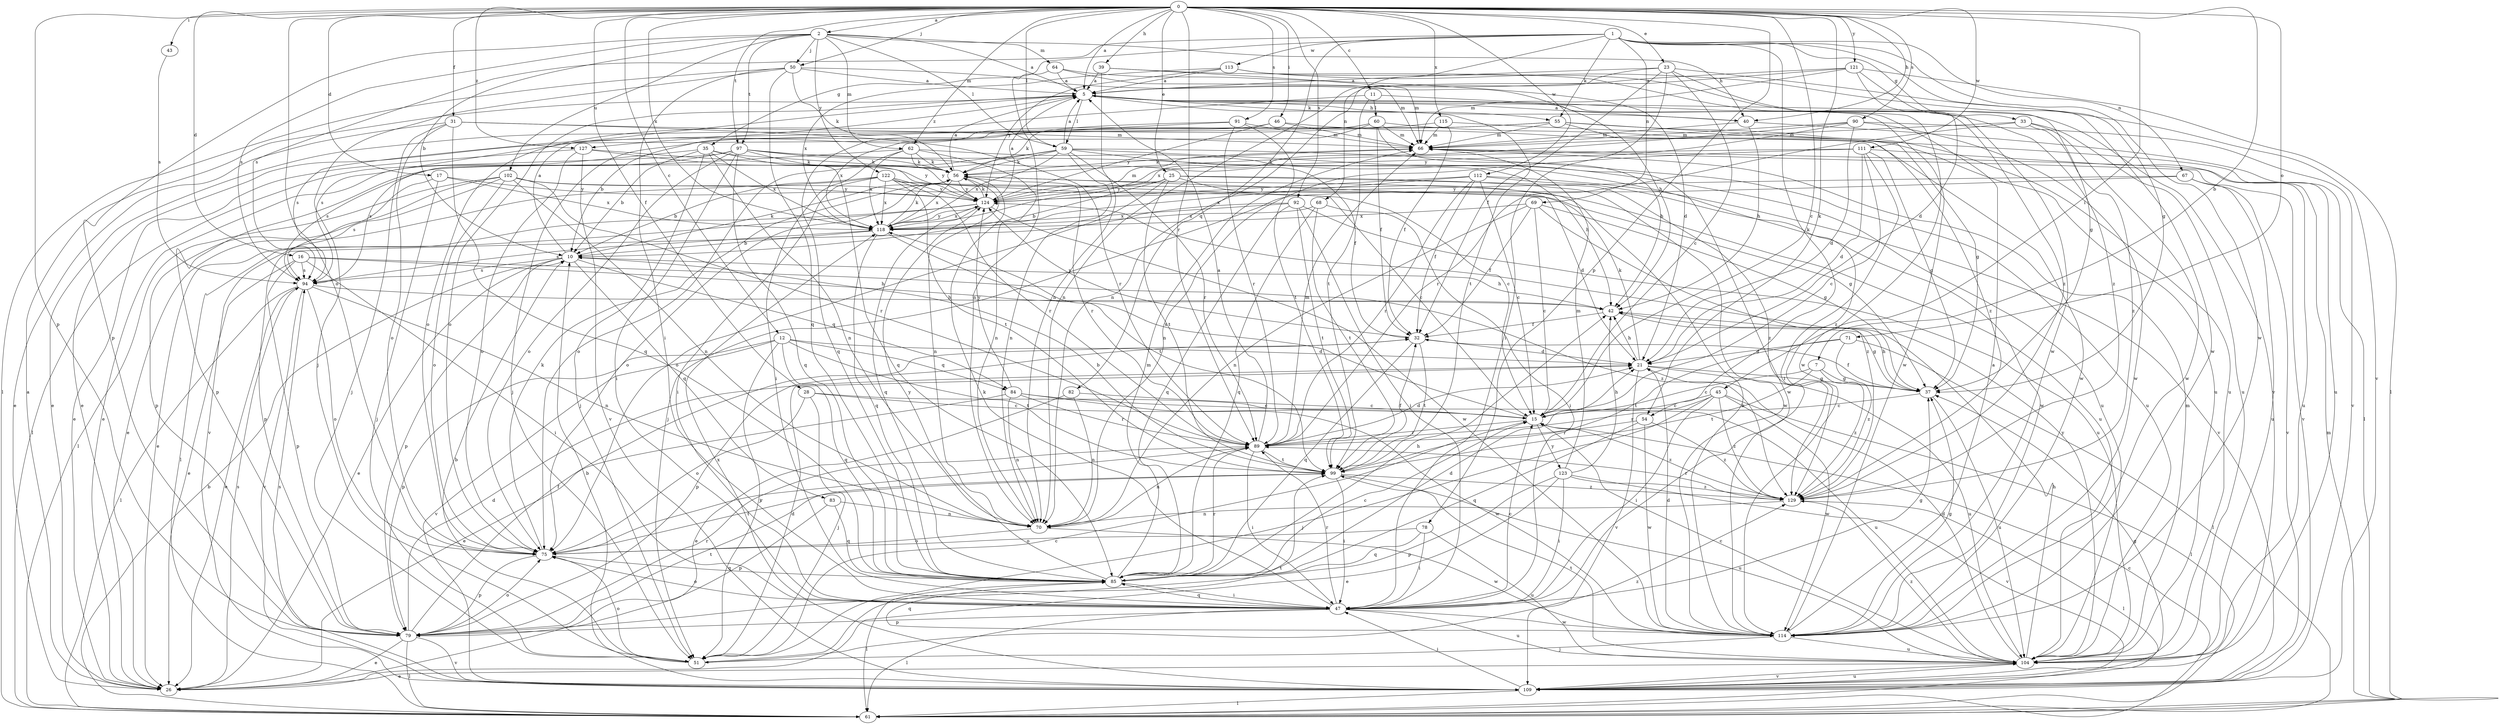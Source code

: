 strict digraph  {
0;
1;
2;
5;
7;
10;
11;
12;
15;
16;
17;
21;
23;
25;
26;
28;
31;
32;
33;
35;
37;
39;
40;
42;
43;
45;
46;
47;
50;
51;
54;
55;
56;
59;
60;
61;
62;
64;
66;
67;
68;
69;
70;
71;
75;
78;
79;
82;
83;
84;
85;
89;
90;
91;
92;
94;
97;
99;
102;
104;
109;
111;
112;
113;
114;
115;
118;
121;
122;
123;
124;
127;
129;
0 -> 2  [label=a];
0 -> 5  [label=a];
0 -> 7  [label=b];
0 -> 11  [label=c];
0 -> 12  [label=c];
0 -> 15  [label=c];
0 -> 16  [label=d];
0 -> 17  [label=d];
0 -> 23  [label=e];
0 -> 25  [label=e];
0 -> 28  [label=f];
0 -> 31  [label=f];
0 -> 39  [label=h];
0 -> 40  [label=h];
0 -> 43  [label=i];
0 -> 45  [label=i];
0 -> 46  [label=i];
0 -> 50  [label=j];
0 -> 54  [label=k];
0 -> 59  [label=l];
0 -> 62  [label=m];
0 -> 71  [label=o];
0 -> 75  [label=o];
0 -> 78  [label=p];
0 -> 79  [label=p];
0 -> 89  [label=r];
0 -> 90  [label=s];
0 -> 91  [label=s];
0 -> 92  [label=s];
0 -> 97  [label=t];
0 -> 111  [label=w];
0 -> 112  [label=w];
0 -> 115  [label=x];
0 -> 118  [label=x];
0 -> 121  [label=y];
0 -> 127  [label=z];
1 -> 33  [label=g];
1 -> 35  [label=g];
1 -> 37  [label=g];
1 -> 54  [label=k];
1 -> 55  [label=k];
1 -> 67  [label=n];
1 -> 68  [label=n];
1 -> 69  [label=n];
1 -> 82  [label=q];
1 -> 94  [label=s];
1 -> 113  [label=w];
1 -> 114  [label=w];
2 -> 5  [label=a];
2 -> 10  [label=b];
2 -> 40  [label=h];
2 -> 50  [label=j];
2 -> 59  [label=l];
2 -> 62  [label=m];
2 -> 64  [label=m];
2 -> 79  [label=p];
2 -> 94  [label=s];
2 -> 97  [label=t];
2 -> 102  [label=u];
2 -> 122  [label=y];
5 -> 40  [label=h];
5 -> 55  [label=k];
5 -> 59  [label=l];
5 -> 75  [label=o];
5 -> 99  [label=t];
5 -> 109  [label=v];
5 -> 114  [label=w];
5 -> 127  [label=z];
7 -> 15  [label=c];
7 -> 37  [label=g];
7 -> 99  [label=t];
7 -> 129  [label=z];
10 -> 5  [label=a];
10 -> 26  [label=e];
10 -> 42  [label=h];
10 -> 56  [label=k];
10 -> 79  [label=p];
10 -> 83  [label=q];
10 -> 84  [label=q];
10 -> 94  [label=s];
11 -> 60  [label=l];
11 -> 75  [label=o];
11 -> 99  [label=t];
11 -> 114  [label=w];
12 -> 21  [label=d];
12 -> 51  [label=j];
12 -> 79  [label=p];
12 -> 84  [label=q];
12 -> 85  [label=q];
12 -> 99  [label=t];
12 -> 109  [label=v];
15 -> 89  [label=r];
15 -> 118  [label=x];
15 -> 123  [label=y];
15 -> 129  [label=z];
16 -> 26  [label=e];
16 -> 42  [label=h];
16 -> 47  [label=i];
16 -> 79  [label=p];
16 -> 94  [label=s];
16 -> 129  [label=z];
17 -> 51  [label=j];
17 -> 94  [label=s];
17 -> 118  [label=x];
17 -> 124  [label=y];
21 -> 37  [label=g];
21 -> 42  [label=h];
21 -> 56  [label=k];
21 -> 104  [label=u];
21 -> 109  [label=v];
23 -> 5  [label=a];
23 -> 15  [label=c];
23 -> 32  [label=f];
23 -> 47  [label=i];
23 -> 70  [label=n];
23 -> 109  [label=v];
23 -> 114  [label=w];
25 -> 10  [label=b];
25 -> 21  [label=d];
25 -> 75  [label=o];
25 -> 99  [label=t];
25 -> 114  [label=w];
25 -> 124  [label=y];
25 -> 129  [label=z];
26 -> 5  [label=a];
26 -> 94  [label=s];
28 -> 15  [label=c];
28 -> 51  [label=j];
28 -> 75  [label=o];
28 -> 104  [label=u];
31 -> 26  [label=e];
31 -> 51  [label=j];
31 -> 66  [label=m];
31 -> 75  [label=o];
31 -> 85  [label=q];
31 -> 89  [label=r];
32 -> 21  [label=d];
32 -> 79  [label=p];
32 -> 85  [label=q];
32 -> 99  [label=t];
32 -> 124  [label=y];
33 -> 66  [label=m];
33 -> 89  [label=r];
33 -> 104  [label=u];
33 -> 114  [label=w];
33 -> 129  [label=z];
35 -> 10  [label=b];
35 -> 51  [label=j];
35 -> 56  [label=k];
35 -> 70  [label=n];
35 -> 85  [label=q];
35 -> 94  [label=s];
35 -> 118  [label=x];
37 -> 15  [label=c];
37 -> 32  [label=f];
37 -> 42  [label=h];
37 -> 104  [label=u];
39 -> 5  [label=a];
39 -> 66  [label=m];
39 -> 70  [label=n];
39 -> 129  [label=z];
40 -> 5  [label=a];
40 -> 42  [label=h];
40 -> 61  [label=l];
40 -> 66  [label=m];
42 -> 32  [label=f];
42 -> 37  [label=g];
43 -> 94  [label=s];
45 -> 15  [label=c];
45 -> 47  [label=i];
45 -> 51  [label=j];
45 -> 61  [label=l];
45 -> 89  [label=r];
45 -> 114  [label=w];
45 -> 129  [label=z];
46 -> 26  [label=e];
46 -> 66  [label=m];
46 -> 114  [label=w];
46 -> 124  [label=y];
47 -> 15  [label=c];
47 -> 37  [label=g];
47 -> 56  [label=k];
47 -> 61  [label=l];
47 -> 75  [label=o];
47 -> 79  [label=p];
47 -> 85  [label=q];
47 -> 89  [label=r];
47 -> 104  [label=u];
47 -> 114  [label=w];
50 -> 5  [label=a];
50 -> 42  [label=h];
50 -> 47  [label=i];
50 -> 51  [label=j];
50 -> 56  [label=k];
50 -> 61  [label=l];
50 -> 85  [label=q];
51 -> 10  [label=b];
51 -> 15  [label=c];
51 -> 21  [label=d];
51 -> 75  [label=o];
51 -> 99  [label=t];
51 -> 129  [label=z];
54 -> 85  [label=q];
54 -> 89  [label=r];
54 -> 114  [label=w];
54 -> 129  [label=z];
55 -> 26  [label=e];
55 -> 37  [label=g];
55 -> 51  [label=j];
55 -> 66  [label=m];
55 -> 104  [label=u];
55 -> 129  [label=z];
56 -> 5  [label=a];
56 -> 70  [label=n];
56 -> 75  [label=o];
56 -> 89  [label=r];
56 -> 118  [label=x];
56 -> 124  [label=y];
59 -> 5  [label=a];
59 -> 42  [label=h];
59 -> 56  [label=k];
59 -> 70  [label=n];
59 -> 75  [label=o];
59 -> 79  [label=p];
59 -> 89  [label=r];
59 -> 104  [label=u];
59 -> 114  [label=w];
59 -> 118  [label=x];
60 -> 10  [label=b];
60 -> 32  [label=f];
60 -> 42  [label=h];
60 -> 66  [label=m];
60 -> 94  [label=s];
60 -> 104  [label=u];
60 -> 118  [label=x];
61 -> 10  [label=b];
61 -> 15  [label=c];
61 -> 66  [label=m];
62 -> 47  [label=i];
62 -> 56  [label=k];
62 -> 70  [label=n];
62 -> 94  [label=s];
62 -> 104  [label=u];
62 -> 118  [label=x];
62 -> 124  [label=y];
64 -> 5  [label=a];
64 -> 21  [label=d];
64 -> 66  [label=m];
64 -> 70  [label=n];
66 -> 56  [label=k];
66 -> 109  [label=v];
67 -> 51  [label=j];
67 -> 104  [label=u];
67 -> 109  [label=v];
67 -> 124  [label=y];
68 -> 47  [label=i];
68 -> 85  [label=q];
68 -> 99  [label=t];
68 -> 118  [label=x];
69 -> 15  [label=c];
69 -> 32  [label=f];
69 -> 37  [label=g];
69 -> 70  [label=n];
69 -> 118  [label=x];
69 -> 129  [label=z];
70 -> 75  [label=o];
70 -> 114  [label=w];
71 -> 21  [label=d];
71 -> 61  [label=l];
71 -> 99  [label=t];
71 -> 129  [label=z];
75 -> 56  [label=k];
75 -> 79  [label=p];
75 -> 85  [label=q];
75 -> 89  [label=r];
75 -> 99  [label=t];
78 -> 47  [label=i];
78 -> 75  [label=o];
78 -> 85  [label=q];
78 -> 104  [label=u];
79 -> 21  [label=d];
79 -> 26  [label=e];
79 -> 32  [label=f];
79 -> 61  [label=l];
79 -> 75  [label=o];
79 -> 89  [label=r];
79 -> 99  [label=t];
79 -> 109  [label=v];
82 -> 15  [label=c];
82 -> 26  [label=e];
82 -> 70  [label=n];
83 -> 70  [label=n];
83 -> 79  [label=p];
83 -> 85  [label=q];
84 -> 15  [label=c];
84 -> 26  [label=e];
84 -> 70  [label=n];
84 -> 89  [label=r];
84 -> 114  [label=w];
84 -> 124  [label=y];
85 -> 15  [label=c];
85 -> 21  [label=d];
85 -> 42  [label=h];
85 -> 47  [label=i];
85 -> 61  [label=l];
85 -> 66  [label=m];
85 -> 89  [label=r];
85 -> 124  [label=y];
89 -> 5  [label=a];
89 -> 21  [label=d];
89 -> 47  [label=i];
89 -> 66  [label=m];
89 -> 70  [label=n];
89 -> 99  [label=t];
90 -> 21  [label=d];
90 -> 66  [label=m];
90 -> 109  [label=v];
90 -> 114  [label=w];
90 -> 118  [label=x];
90 -> 124  [label=y];
91 -> 56  [label=k];
91 -> 66  [label=m];
91 -> 85  [label=q];
91 -> 89  [label=r];
91 -> 99  [label=t];
92 -> 47  [label=i];
92 -> 79  [label=p];
92 -> 85  [label=q];
92 -> 99  [label=t];
92 -> 104  [label=u];
92 -> 118  [label=x];
94 -> 26  [label=e];
94 -> 42  [label=h];
94 -> 61  [label=l];
94 -> 70  [label=n];
94 -> 75  [label=o];
94 -> 109  [label=v];
97 -> 26  [label=e];
97 -> 32  [label=f];
97 -> 47  [label=i];
97 -> 56  [label=k];
97 -> 61  [label=l];
97 -> 75  [label=o];
97 -> 85  [label=q];
97 -> 124  [label=y];
97 -> 129  [label=z];
99 -> 10  [label=b];
99 -> 32  [label=f];
99 -> 47  [label=i];
99 -> 104  [label=u];
99 -> 129  [label=z];
102 -> 15  [label=c];
102 -> 61  [label=l];
102 -> 70  [label=n];
102 -> 75  [label=o];
102 -> 79  [label=p];
102 -> 89  [label=r];
102 -> 109  [label=v];
102 -> 124  [label=y];
104 -> 15  [label=c];
104 -> 21  [label=d];
104 -> 26  [label=e];
104 -> 42  [label=h];
104 -> 66  [label=m];
104 -> 99  [label=t];
104 -> 109  [label=v];
104 -> 124  [label=y];
104 -> 129  [label=z];
109 -> 10  [label=b];
109 -> 37  [label=g];
109 -> 47  [label=i];
109 -> 61  [label=l];
109 -> 94  [label=s];
109 -> 104  [label=u];
109 -> 118  [label=x];
111 -> 15  [label=c];
111 -> 21  [label=d];
111 -> 37  [label=g];
111 -> 47  [label=i];
111 -> 56  [label=k];
111 -> 70  [label=n];
111 -> 104  [label=u];
112 -> 15  [label=c];
112 -> 32  [label=f];
112 -> 89  [label=r];
112 -> 109  [label=v];
112 -> 114  [label=w];
112 -> 118  [label=x];
112 -> 124  [label=y];
113 -> 5  [label=a];
113 -> 37  [label=g];
113 -> 114  [label=w];
113 -> 118  [label=x];
113 -> 124  [label=y];
114 -> 5  [label=a];
114 -> 21  [label=d];
114 -> 37  [label=g];
114 -> 51  [label=j];
114 -> 56  [label=k];
114 -> 85  [label=q];
114 -> 104  [label=u];
115 -> 32  [label=f];
115 -> 66  [label=m];
115 -> 94  [label=s];
115 -> 104  [label=u];
118 -> 10  [label=b];
118 -> 56  [label=k];
118 -> 85  [label=q];
118 -> 94  [label=s];
118 -> 99  [label=t];
118 -> 124  [label=y];
121 -> 5  [label=a];
121 -> 21  [label=d];
121 -> 61  [label=l];
121 -> 66  [label=m];
121 -> 70  [label=n];
121 -> 129  [label=z];
122 -> 10  [label=b];
122 -> 26  [label=e];
122 -> 37  [label=g];
122 -> 47  [label=i];
122 -> 89  [label=r];
122 -> 99  [label=t];
122 -> 104  [label=u];
122 -> 118  [label=x];
122 -> 124  [label=y];
123 -> 26  [label=e];
123 -> 42  [label=h];
123 -> 47  [label=i];
123 -> 66  [label=m];
123 -> 79  [label=p];
123 -> 109  [label=v];
123 -> 129  [label=z];
124 -> 5  [label=a];
124 -> 26  [label=e];
124 -> 56  [label=k];
124 -> 61  [label=l];
124 -> 66  [label=m];
124 -> 85  [label=q];
124 -> 114  [label=w];
124 -> 118  [label=x];
127 -> 15  [label=c];
127 -> 26  [label=e];
127 -> 56  [label=k];
127 -> 75  [label=o];
127 -> 109  [label=v];
129 -> 61  [label=l];
129 -> 70  [label=n];
129 -> 89  [label=r];
}
